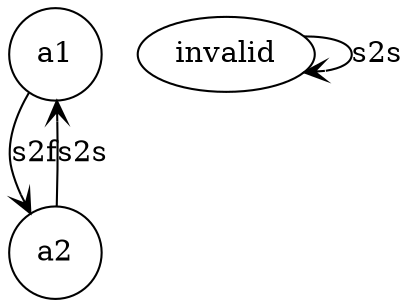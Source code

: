 digraph {
	{
		a1 [shape=circle]
		a2 [shape=circle]
	}
		a1 -> a2 [arrowhead=vee label=s2f]
		a2 -> a1 [arrowhead=vee label=s2s]
		invalid -> invalid [arrowhead=vee label=s2s]
}
